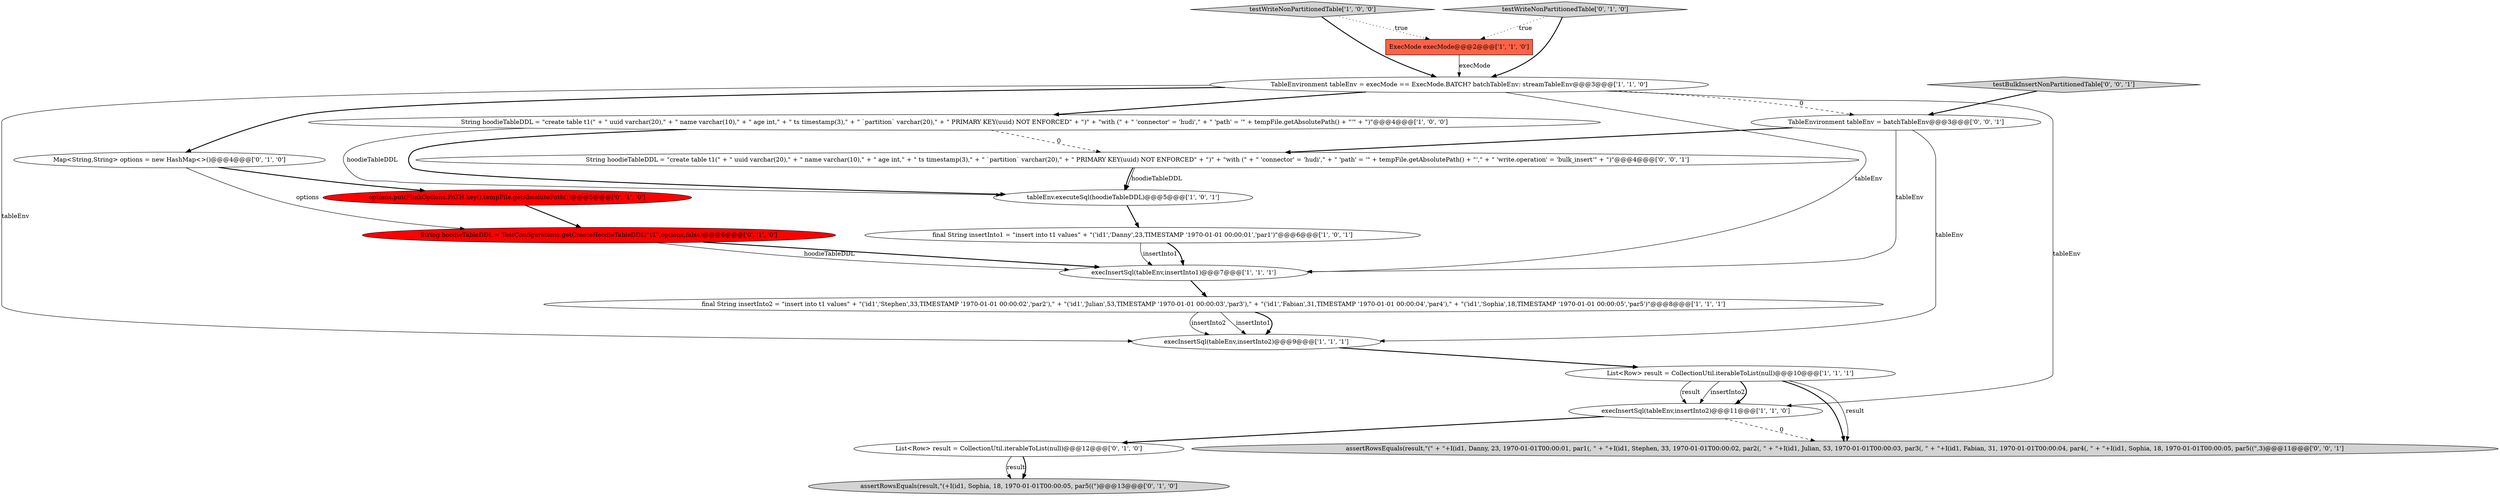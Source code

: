 digraph {
19 [style = filled, label = "assertRowsEquals(result,\"(\" + \"+I(id1, Danny, 23, 1970-01-01T00:00:01, par1(, \" + \"+I(id1, Stephen, 33, 1970-01-01T00:00:02, par2(, \" + \"+I(id1, Julian, 53, 1970-01-01T00:00:03, par3(, \" + \"+I(id1, Fabian, 31, 1970-01-01T00:00:04, par4(, \" + \"+I(id1, Sophia, 18, 1970-01-01T00:00:05, par5((\",3)@@@11@@@['0', '0', '1']", fillcolor = lightgray, shape = ellipse image = "AAA0AAABBB3BBB"];
17 [style = filled, label = "String hoodieTableDDL = \"create table t1(\" + \" uuid varchar(20),\" + \" name varchar(10),\" + \" age int,\" + \" ts timestamp(3),\" + \" `partition` varchar(20),\" + \" PRIMARY KEY(uuid) NOT ENFORCED\" + \")\" + \"with (\" + \" 'connector' = 'hudi',\" + \" 'path' = '\" + tempFile.getAbsolutePath() + \"',\" + \" 'write.operation' = 'bulk_insert'\" + \")\"@@@4@@@['0', '0', '1']", fillcolor = white, shape = ellipse image = "AAA0AAABBB3BBB"];
10 [style = filled, label = "ExecMode execMode@@@2@@@['1', '1', '0']", fillcolor = tomato, shape = box image = "AAA0AAABBB1BBB"];
4 [style = filled, label = "testWriteNonPartitionedTable['1', '0', '0']", fillcolor = lightgray, shape = diamond image = "AAA0AAABBB1BBB"];
18 [style = filled, label = "TableEnvironment tableEnv = batchTableEnv@@@3@@@['0', '0', '1']", fillcolor = white, shape = ellipse image = "AAA0AAABBB3BBB"];
8 [style = filled, label = "execInsertSql(tableEnv,insertInto2)@@@11@@@['1', '1', '0']", fillcolor = white, shape = ellipse image = "AAA0AAABBB1BBB"];
16 [style = filled, label = "List<Row> result = CollectionUtil.iterableToList(null)@@@12@@@['0', '1', '0']", fillcolor = white, shape = ellipse image = "AAA0AAABBB2BBB"];
7 [style = filled, label = "String hoodieTableDDL = \"create table t1(\" + \" uuid varchar(20),\" + \" name varchar(10),\" + \" age int,\" + \" ts timestamp(3),\" + \" `partition` varchar(20),\" + \" PRIMARY KEY(uuid) NOT ENFORCED\" + \")\" + \"with (\" + \" 'connector' = 'hudi',\" + \" 'path' = '\" + tempFile.getAbsolutePath() + \"'\" + \")\"@@@4@@@['1', '0', '0']", fillcolor = white, shape = ellipse image = "AAA0AAABBB1BBB"];
9 [style = filled, label = "execInsertSql(tableEnv,insertInto2)@@@9@@@['1', '1', '1']", fillcolor = white, shape = ellipse image = "AAA0AAABBB1BBB"];
20 [style = filled, label = "testBulkInsertNonPartitionedTable['0', '0', '1']", fillcolor = lightgray, shape = diamond image = "AAA0AAABBB3BBB"];
0 [style = filled, label = "execInsertSql(tableEnv,insertInto1)@@@7@@@['1', '1', '1']", fillcolor = white, shape = ellipse image = "AAA0AAABBB1BBB"];
12 [style = filled, label = "String hoodieTableDDL = TestConfigurations.getCreateHoodieTableDDL(\"t1\",options,false)@@@6@@@['0', '1', '0']", fillcolor = red, shape = ellipse image = "AAA1AAABBB2BBB"];
5 [style = filled, label = "final String insertInto1 = \"insert into t1 values\" + \"('id1','Danny',23,TIMESTAMP '1970-01-01 00:00:01','par1')\"@@@6@@@['1', '0', '1']", fillcolor = white, shape = ellipse image = "AAA0AAABBB1BBB"];
6 [style = filled, label = "final String insertInto2 = \"insert into t1 values\" + \"('id1','Stephen',33,TIMESTAMP '1970-01-01 00:00:02','par2'),\" + \"('id1','Julian',53,TIMESTAMP '1970-01-01 00:00:03','par3'),\" + \"('id1','Fabian',31,TIMESTAMP '1970-01-01 00:00:04','par4'),\" + \"('id1','Sophia',18,TIMESTAMP '1970-01-01 00:00:05','par5')\"@@@8@@@['1', '1', '1']", fillcolor = white, shape = ellipse image = "AAA0AAABBB1BBB"];
11 [style = filled, label = "assertRowsEquals(result,\"(+I(id1, Sophia, 18, 1970-01-01T00:00:05, par5((\")@@@13@@@['0', '1', '0']", fillcolor = lightgray, shape = ellipse image = "AAA0AAABBB2BBB"];
14 [style = filled, label = "options.put(FlinkOptions.PATH.key(),tempFile.getAbsolutePath())@@@5@@@['0', '1', '0']", fillcolor = red, shape = ellipse image = "AAA1AAABBB2BBB"];
15 [style = filled, label = "Map<String,String> options = new HashMap<>()@@@4@@@['0', '1', '0']", fillcolor = white, shape = ellipse image = "AAA0AAABBB2BBB"];
3 [style = filled, label = "List<Row> result = CollectionUtil.iterableToList(null)@@@10@@@['1', '1', '1']", fillcolor = white, shape = ellipse image = "AAA0AAABBB1BBB"];
1 [style = filled, label = "TableEnvironment tableEnv = execMode == ExecMode.BATCH? batchTableEnv: streamTableEnv@@@3@@@['1', '1', '0']", fillcolor = white, shape = ellipse image = "AAA0AAABBB1BBB"];
2 [style = filled, label = "tableEnv.executeSql(hoodieTableDDL)@@@5@@@['1', '0', '1']", fillcolor = white, shape = ellipse image = "AAA0AAABBB1BBB"];
13 [style = filled, label = "testWriteNonPartitionedTable['0', '1', '0']", fillcolor = lightgray, shape = diamond image = "AAA0AAABBB2BBB"];
8->16 [style = bold, label=""];
8->19 [style = dashed, label="0"];
16->11 [style = solid, label="result"];
16->11 [style = bold, label=""];
15->14 [style = bold, label=""];
18->0 [style = solid, label="tableEnv"];
1->8 [style = solid, label="tableEnv"];
0->6 [style = bold, label=""];
3->8 [style = solid, label="result"];
4->10 [style = dotted, label="true"];
7->17 [style = dashed, label="0"];
1->15 [style = bold, label=""];
17->2 [style = solid, label="hoodieTableDDL"];
18->9 [style = solid, label="tableEnv"];
18->17 [style = bold, label=""];
7->2 [style = solid, label="hoodieTableDDL"];
1->18 [style = dashed, label="0"];
13->10 [style = dotted, label="true"];
12->0 [style = bold, label=""];
12->0 [style = solid, label="hoodieTableDDL"];
1->7 [style = bold, label=""];
13->1 [style = bold, label=""];
3->8 [style = solid, label="insertInto2"];
5->0 [style = solid, label="insertInto1"];
20->18 [style = bold, label=""];
6->9 [style = solid, label="insertInto2"];
6->9 [style = solid, label="insertInto1"];
10->1 [style = solid, label="execMode"];
17->2 [style = bold, label=""];
5->0 [style = bold, label=""];
3->19 [style = bold, label=""];
7->2 [style = bold, label=""];
15->12 [style = solid, label="options"];
3->8 [style = bold, label=""];
14->12 [style = bold, label=""];
1->0 [style = solid, label="tableEnv"];
3->19 [style = solid, label="result"];
9->3 [style = bold, label=""];
4->1 [style = bold, label=""];
1->9 [style = solid, label="tableEnv"];
6->9 [style = bold, label=""];
2->5 [style = bold, label=""];
}
